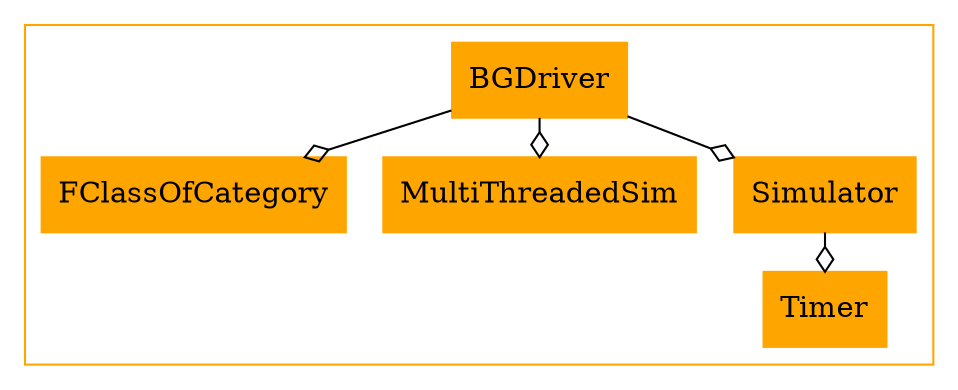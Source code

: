 digraph{

	subgraph clusterA {
		color = orange
		node [shape = record, color = orange];

		BGDriver[label = BGDriver, style = filled];
		FClassOfCategory[label = FClassOfCategory, style = filled];
		MultiThreadedSim[label = MultiThreadedSim, style = filled];
		Simulator[label = Simulator, style = filled];
		Timer[label = Timer, style = filled];


		//------LAYOUT FOR SUBGRAPH------


		rankdir = BT; // Rank Direction Bottom to Top
		nodesep = 0.98; // Node Separation
		ranksep = 0.98; // Rank Separation


		//INHERITANCE//



		//COMPOSITION//


		BGDriver -> FClassOfCategory [arrowhead=ediamond];
		BGDriver -> MultiThreadedSim [arrowhead=ediamond];
		BGDriver -> Simulator [arrowhead=ediamond];

		Simulator -> Timer [arrowhead=ediamond];
	}//end subgraph A
}//end digraph